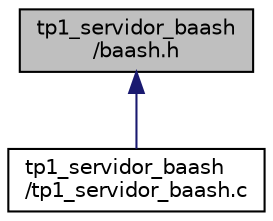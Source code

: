 digraph "tp1_servidor_baash/baash.h"
{
  edge [fontname="Helvetica",fontsize="10",labelfontname="Helvetica",labelfontsize="10"];
  node [fontname="Helvetica",fontsize="10",shape=record];
  Node1 [label="tp1_servidor_baash\l/baash.h",height=0.2,width=0.4,color="black", fillcolor="grey75", style="filled", fontcolor="black"];
  Node1 -> Node2 [dir="back",color="midnightblue",fontsize="10",style="solid",fontname="Helvetica"];
  Node2 [label="tp1_servidor_baash\l/tp1_servidor_baash.c",height=0.2,width=0.4,color="black", fillcolor="white", style="filled",URL="$tp1__servidor__baash_8c.html"];
}
